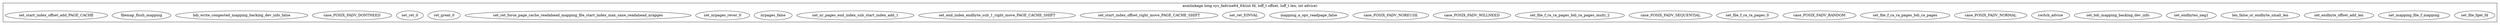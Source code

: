 digraph fadvise_c{
	subgraph cluster_sys_fadvise64_64{
		label="asmlinkage long sys_fadvise64_64(int fd, loff_t offset, loff_t len, int advice)";
		set_file_fget_fd[label="set_file_fget_fd"];
		set_mapping_file_f_mapping[label="set_mapping_file_f_mapping"];
		set_endbyte_offset_add_len[label="set_endbyte_offset_add_len"];
		len_false_or_endbyte_small_len[label="len_false_or_endbyte_small_len"];
		set_endbytes_neg1[label="set_endbytes_neg1"];
		set_bdi_mapping_backing_dev_info[label="set_bdi_mapping_backing_dev_info"];
		switch_advice[label="switch_advice"];
		case_POSIX_FADV_NORMAL[label="case_POSIX_FADV_NORMAL"];
		set_file_f_ra_ra_pages_bdi_ra_pages[label="set_file_f_ra_ra_pages_bdi_ra_pages"];
		case_POSIX_FADV_RANDOM[label="case_POSIX_FADV_RANDOM"];
		set_file_f_ra_ra_pages_0[label="set_file_f_ra_ra_pages_0"];
		case_POSIX_FADV_SEQUENTIAL[label="case_POSIX_FADV_SEQUENTIAL"];
		set_file_f_ra_ra_pages_bdi_ra_pages_multi_2[label="set_file_f_ra_ra_pages_bdi_ra_pages_multi_2"];
		case_POSIX_FADV_WILLNEED[label="case_POSIX_FADV_WILLNEED"];
		case_POSIX_FADV_NOREUSE[label="case_POSIX_FADV_NOREUSE"];
		mapping_a_ops_readpage_false[label="mapping_a_ops_readpage_false"];
		set_ret_EINVAL[label="set_ret_EINVAL"];
		set_start_index_offset_right_move_PAGE_CACHE_SHIFT[label="set_start_index_offset_right_move_PAGE_CACHE_SHIFT"];
		set_end_index_endbyte_sub_1_right_move_PAGE_CACHE_SHIFT[label="set_end_index_endbyte_sub_1_right_move_PAGE_CACHE_SHIFT"];
		set_nr_pages_end_index_sub_start_index_add_1[label="set_nr_pages_end_index_sub_start_index_add_1"];
		nrpages_false[label="nrpages_false"];
		set_nrpages_rever_0[label="set_nrpages_rever_0"];
		set_ret_force_page_cache_readahead_mapping_file_start_index_max_sane_readahead_nrapges[label="set_ret_force_page_cache_readahead_mapping_file_start_index_max_sane_readahead_nrapges"];
		ret_great_0[label="ret_great_0"];
		set_ret_0[label="set_ret_0"];
		case_POSIX_FADV_DONTNEED[label="case_POSIX_FADV_DONTNEED"];
		bdi_write_congested_mapping_backing_dev_info_false[label="bdi_write_congested_mapping_backing_dev_info_false"];
		filemap_flush_mapping[label="filemap_flush_mapping"];
		set_start_index_offset_add_PAGE_CACHE
	}
}
